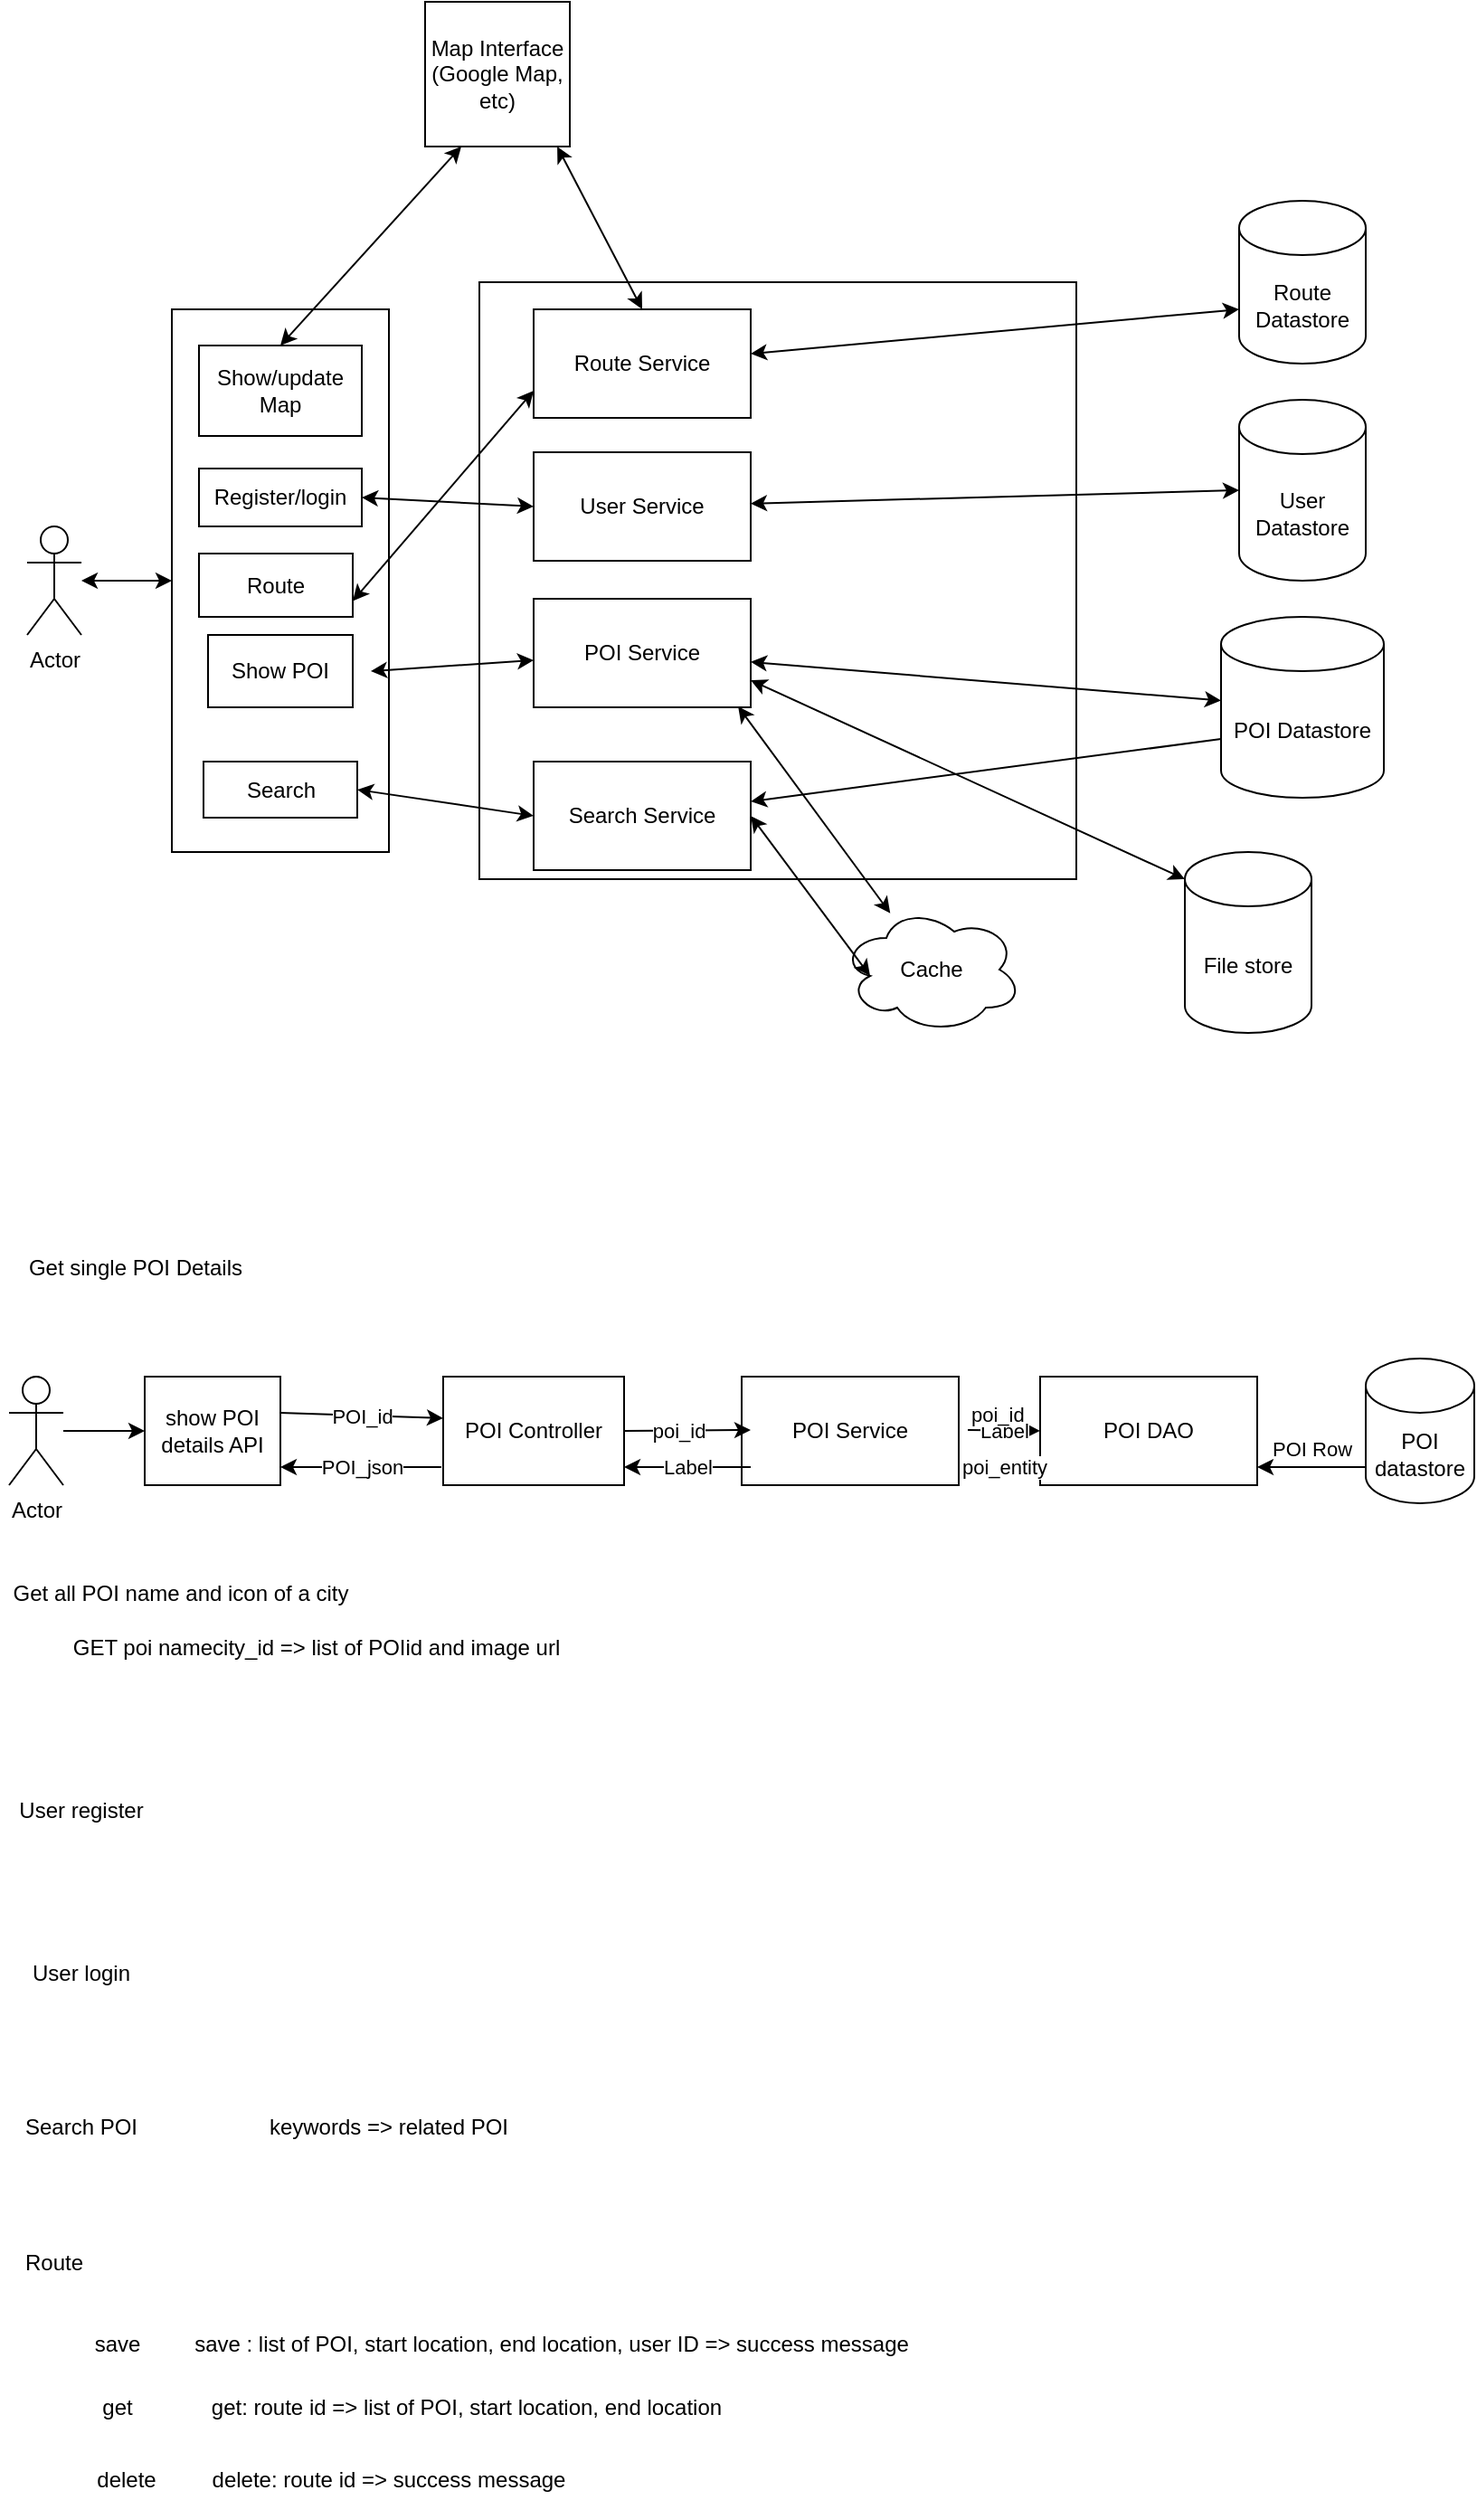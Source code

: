 <mxfile version="14.7.7" type="github" pages="4">
  <diagram id="kNzsvjjbeycu3PSovNkS" name="Page-1">
    <mxGraphModel grid="1" gridSize="10" guides="1" tooltips="1" connect="1" arrows="1" page="1" fold="1" pageScale="1" pageWidth="1100" pageHeight="850" math="0" shadow="0">
      <root>
        <mxCell id="0" />
        <mxCell id="1" parent="0" />
        <mxCell id="t5qHoFmcPcWfKDXQ28jl-11" value="" style="whiteSpace=wrap;html=1;aspect=fixed;" parent="1" vertex="1">
          <mxGeometry x="280" y="195" width="330" height="330" as="geometry" />
        </mxCell>
        <mxCell id="t5qHoFmcPcWfKDXQ28jl-2" value="Actor" style="shape=umlActor;verticalLabelPosition=bottom;verticalAlign=top;html=1;outlineConnect=0;" parent="1" vertex="1">
          <mxGeometry x="30" y="330" width="30" height="60" as="geometry" />
        </mxCell>
        <mxCell id="t5qHoFmcPcWfKDXQ28jl-3" value="Map Interface (Google Map, etc)" style="whiteSpace=wrap;html=1;aspect=fixed;" parent="1" vertex="1">
          <mxGeometry x="250" y="40" width="80" height="80" as="geometry" />
        </mxCell>
        <mxCell id="t5qHoFmcPcWfKDXQ28jl-5" value="POI Datastore" style="shape=cylinder3;whiteSpace=wrap;html=1;boundedLbl=1;backgroundOutline=1;size=15;" parent="1" vertex="1">
          <mxGeometry x="690" y="380" width="90" height="100" as="geometry" />
        </mxCell>
        <mxCell id="t5qHoFmcPcWfKDXQ28jl-12" value="Search Service" style="rounded=0;whiteSpace=wrap;html=1;" parent="1" vertex="1">
          <mxGeometry x="310" y="460" width="120" height="60" as="geometry" />
        </mxCell>
        <mxCell id="t5qHoFmcPcWfKDXQ28jl-13" value="" style="rounded=0;whiteSpace=wrap;html=1;" parent="1" vertex="1">
          <mxGeometry x="110" y="210" width="120" height="300" as="geometry" />
        </mxCell>
        <mxCell id="t5qHoFmcPcWfKDXQ28jl-14" value="" style="endArrow=classic;startArrow=classic;html=1;entryX=0;entryY=0.5;entryDx=0;entryDy=0;" parent="1" source="t5qHoFmcPcWfKDXQ28jl-2" target="t5qHoFmcPcWfKDXQ28jl-13" edge="1">
          <mxGeometry width="50" height="50" relative="1" as="geometry">
            <mxPoint x="400" y="400" as="sourcePoint" />
            <mxPoint x="450" y="350" as="targetPoint" />
          </mxGeometry>
        </mxCell>
        <mxCell id="t5qHoFmcPcWfKDXQ28jl-15" value="Cache" style="ellipse;shape=cloud;whiteSpace=wrap;html=1;" parent="1" vertex="1">
          <mxGeometry x="480" y="540" width="100" height="70" as="geometry" />
        </mxCell>
        <mxCell id="t5qHoFmcPcWfKDXQ28jl-16" value="" style="endArrow=classic;startArrow=classic;html=1;entryX=0.16;entryY=0.55;entryDx=0;entryDy=0;entryPerimeter=0;exitX=1;exitY=0.5;exitDx=0;exitDy=0;" parent="1" source="t5qHoFmcPcWfKDXQ28jl-12" target="t5qHoFmcPcWfKDXQ28jl-15" edge="1">
          <mxGeometry width="50" height="50" relative="1" as="geometry">
            <mxPoint x="400" y="400" as="sourcePoint" />
            <mxPoint x="450" y="350" as="targetPoint" />
          </mxGeometry>
        </mxCell>
        <mxCell id="t5qHoFmcPcWfKDXQ28jl-17" value="" style="endArrow=none;startArrow=classic;html=1;entryX=0;entryY=0;entryDx=0;entryDy=67.5;entryPerimeter=0;endFill=0;" parent="1" source="t5qHoFmcPcWfKDXQ28jl-12" target="t5qHoFmcPcWfKDXQ28jl-5" edge="1">
          <mxGeometry width="50" height="50" relative="1" as="geometry">
            <mxPoint x="400" y="400" as="sourcePoint" />
            <mxPoint x="450" y="350" as="targetPoint" />
          </mxGeometry>
        </mxCell>
        <mxCell id="t5qHoFmcPcWfKDXQ28jl-18" value="User Service" style="rounded=0;whiteSpace=wrap;html=1;" parent="1" vertex="1">
          <mxGeometry x="310" y="289" width="120" height="60" as="geometry" />
        </mxCell>
        <mxCell id="t5qHoFmcPcWfKDXQ28jl-20" value="" style="endArrow=classic;startArrow=classic;html=1;" parent="1" source="t5qHoFmcPcWfKDXQ28jl-21" target="t5qHoFmcPcWfKDXQ28jl-5" edge="1">
          <mxGeometry width="50" height="50" relative="1" as="geometry">
            <mxPoint x="400" y="400" as="sourcePoint" />
            <mxPoint x="450" y="350" as="targetPoint" />
          </mxGeometry>
        </mxCell>
        <mxCell id="t5qHoFmcPcWfKDXQ28jl-21" value="POI Service" style="rounded=0;whiteSpace=wrap;html=1;" parent="1" vertex="1">
          <mxGeometry x="310" y="370" width="120" height="60" as="geometry" />
        </mxCell>
        <mxCell id="t5qHoFmcPcWfKDXQ28jl-24" value="User Datastore" style="shape=cylinder3;whiteSpace=wrap;html=1;boundedLbl=1;backgroundOutline=1;size=15;" parent="1" vertex="1">
          <mxGeometry x="700" y="260" width="70" height="100" as="geometry" />
        </mxCell>
        <mxCell id="t5qHoFmcPcWfKDXQ28jl-25" value="" style="endArrow=classic;startArrow=classic;html=1;entryX=0;entryY=0.5;entryDx=0;entryDy=0;entryPerimeter=0;" parent="1" source="t5qHoFmcPcWfKDXQ28jl-18" target="t5qHoFmcPcWfKDXQ28jl-24" edge="1">
          <mxGeometry width="50" height="50" relative="1" as="geometry">
            <mxPoint x="400" y="390" as="sourcePoint" />
            <mxPoint x="450" y="340" as="targetPoint" />
          </mxGeometry>
        </mxCell>
        <mxCell id="t5qHoFmcPcWfKDXQ28jl-27" value="File store" style="shape=cylinder3;whiteSpace=wrap;html=1;boundedLbl=1;backgroundOutline=1;size=15;" parent="1" vertex="1">
          <mxGeometry x="670" y="510" width="70" height="100" as="geometry" />
        </mxCell>
        <mxCell id="t5qHoFmcPcWfKDXQ28jl-28" value="Route Service" style="rounded=0;whiteSpace=wrap;html=1;" parent="1" vertex="1">
          <mxGeometry x="310" y="210" width="120" height="60" as="geometry" />
        </mxCell>
        <mxCell id="t5qHoFmcPcWfKDXQ28jl-29" value="" style="endArrow=classic;startArrow=classic;html=1;entryX=0;entryY=0;entryDx=0;entryDy=15;entryPerimeter=0;exitX=1;exitY=0.75;exitDx=0;exitDy=0;" parent="1" source="t5qHoFmcPcWfKDXQ28jl-21" target="t5qHoFmcPcWfKDXQ28jl-27" edge="1">
          <mxGeometry width="50" height="50" relative="1" as="geometry">
            <mxPoint x="400" y="390" as="sourcePoint" />
            <mxPoint x="450" y="340" as="targetPoint" />
          </mxGeometry>
        </mxCell>
        <mxCell id="t5qHoFmcPcWfKDXQ28jl-30" value="Route Datastore" style="shape=cylinder3;whiteSpace=wrap;html=1;boundedLbl=1;backgroundOutline=1;size=15;" parent="1" vertex="1">
          <mxGeometry x="700" y="150" width="70" height="90" as="geometry" />
        </mxCell>
        <mxCell id="t5qHoFmcPcWfKDXQ28jl-31" value="" style="endArrow=classic;startArrow=classic;html=1;entryX=0;entryY=0;entryDx=0;entryDy=60;entryPerimeter=0;" parent="1" source="t5qHoFmcPcWfKDXQ28jl-28" target="t5qHoFmcPcWfKDXQ28jl-30" edge="1">
          <mxGeometry width="50" height="50" relative="1" as="geometry">
            <mxPoint x="400" y="390" as="sourcePoint" />
            <mxPoint x="450" y="340" as="targetPoint" />
          </mxGeometry>
        </mxCell>
        <mxCell id="t5qHoFmcPcWfKDXQ28jl-32" value="" style="endArrow=classic;startArrow=classic;html=1;entryX=0.913;entryY=1;entryDx=0;entryDy=0;entryPerimeter=0;exitX=0.5;exitY=0;exitDx=0;exitDy=0;" parent="1" source="t5qHoFmcPcWfKDXQ28jl-28" target="t5qHoFmcPcWfKDXQ28jl-3" edge="1">
          <mxGeometry width="50" height="50" relative="1" as="geometry">
            <mxPoint x="400" y="390" as="sourcePoint" />
            <mxPoint x="450" y="340" as="targetPoint" />
          </mxGeometry>
        </mxCell>
        <mxCell id="t5qHoFmcPcWfKDXQ28jl-33" value="Show/update Map" style="rounded=0;whiteSpace=wrap;html=1;" parent="1" vertex="1">
          <mxGeometry x="125" y="230" width="90" height="50" as="geometry" />
        </mxCell>
        <mxCell id="t5qHoFmcPcWfKDXQ28jl-35" value="" style="endArrow=classic;startArrow=classic;html=1;entryX=0.25;entryY=1;entryDx=0;entryDy=0;exitX=0.5;exitY=0;exitDx=0;exitDy=0;" parent="1" source="t5qHoFmcPcWfKDXQ28jl-33" target="t5qHoFmcPcWfKDXQ28jl-3" edge="1">
          <mxGeometry width="50" height="50" relative="1" as="geometry">
            <mxPoint x="400" y="380" as="sourcePoint" />
            <mxPoint x="450" y="330" as="targetPoint" />
          </mxGeometry>
        </mxCell>
        <mxCell id="t5qHoFmcPcWfKDXQ28jl-36" value="" style="endArrow=classic;startArrow=classic;html=1;exitX=0.942;exitY=0.992;exitDx=0;exitDy=0;exitPerimeter=0;" parent="1" source="t5qHoFmcPcWfKDXQ28jl-21" target="t5qHoFmcPcWfKDXQ28jl-15" edge="1">
          <mxGeometry width="50" height="50" relative="1" as="geometry">
            <mxPoint x="400" y="380" as="sourcePoint" />
            <mxPoint x="450" y="330" as="targetPoint" />
          </mxGeometry>
        </mxCell>
        <mxCell id="t5qHoFmcPcWfKDXQ28jl-37" value="Register/login" style="rounded=0;whiteSpace=wrap;html=1;" parent="1" vertex="1">
          <mxGeometry x="125" y="298" width="90" height="32" as="geometry" />
        </mxCell>
        <mxCell id="t5qHoFmcPcWfKDXQ28jl-38" value="" style="endArrow=classic;startArrow=classic;html=1;entryX=0;entryY=0.5;entryDx=0;entryDy=0;exitX=1;exitY=0.5;exitDx=0;exitDy=0;" parent="1" source="t5qHoFmcPcWfKDXQ28jl-37" target="t5qHoFmcPcWfKDXQ28jl-18" edge="1">
          <mxGeometry width="50" height="50" relative="1" as="geometry">
            <mxPoint x="400" y="380" as="sourcePoint" />
            <mxPoint x="450" y="330" as="targetPoint" />
          </mxGeometry>
        </mxCell>
        <mxCell id="t5qHoFmcPcWfKDXQ28jl-39" value="Search" style="rounded=0;whiteSpace=wrap;html=1;" parent="1" vertex="1">
          <mxGeometry x="127.5" y="460" width="85" height="31" as="geometry" />
        </mxCell>
        <mxCell id="t5qHoFmcPcWfKDXQ28jl-40" value="" style="endArrow=classic;startArrow=classic;html=1;entryX=0;entryY=0.5;entryDx=0;entryDy=0;exitX=1;exitY=0.5;exitDx=0;exitDy=0;" parent="1" source="t5qHoFmcPcWfKDXQ28jl-39" target="t5qHoFmcPcWfKDXQ28jl-12" edge="1">
          <mxGeometry width="50" height="50" relative="1" as="geometry">
            <mxPoint x="400" y="380" as="sourcePoint" />
            <mxPoint x="450" y="330" as="targetPoint" />
          </mxGeometry>
        </mxCell>
        <mxCell id="t5qHoFmcPcWfKDXQ28jl-41" value="Show POI" style="rounded=0;whiteSpace=wrap;html=1;" parent="1" vertex="1">
          <mxGeometry x="130" y="390" width="80" height="40" as="geometry" />
        </mxCell>
        <mxCell id="t5qHoFmcPcWfKDXQ28jl-42" value="" style="endArrow=classic;startArrow=classic;html=1;" parent="1" target="t5qHoFmcPcWfKDXQ28jl-21" edge="1">
          <mxGeometry width="50" height="50" relative="1" as="geometry">
            <mxPoint x="220" y="410" as="sourcePoint" />
            <mxPoint x="450" y="330" as="targetPoint" />
          </mxGeometry>
        </mxCell>
        <mxCell id="t5qHoFmcPcWfKDXQ28jl-43" value="Route" style="rounded=0;whiteSpace=wrap;html=1;" parent="1" vertex="1">
          <mxGeometry x="125" y="345" width="85" height="35" as="geometry" />
        </mxCell>
        <mxCell id="t5qHoFmcPcWfKDXQ28jl-45" value="" style="endArrow=classic;startArrow=classic;html=1;entryX=0;entryY=0.75;entryDx=0;entryDy=0;exitX=1;exitY=0.75;exitDx=0;exitDy=0;" parent="1" source="t5qHoFmcPcWfKDXQ28jl-43" target="t5qHoFmcPcWfKDXQ28jl-28" edge="1">
          <mxGeometry width="50" height="50" relative="1" as="geometry">
            <mxPoint x="400" y="380" as="sourcePoint" />
            <mxPoint x="450" y="330" as="targetPoint" />
          </mxGeometry>
        </mxCell>
        <mxCell id="ADsMzs2XNh3c-vHGguk0-4" value="Actor" style="shape=umlActor;verticalLabelPosition=bottom;verticalAlign=top;html=1;outlineConnect=0;" parent="1" vertex="1">
          <mxGeometry x="20" y="800" width="30" height="60" as="geometry" />
        </mxCell>
        <mxCell id="ADsMzs2XNh3c-vHGguk0-5" value="show POI details API" style="rounded=0;whiteSpace=wrap;html=1;" parent="1" vertex="1">
          <mxGeometry x="95" y="800" width="75" height="60" as="geometry" />
        </mxCell>
        <mxCell id="ADsMzs2XNh3c-vHGguk0-6" value="POI Controller" style="rounded=0;whiteSpace=wrap;html=1;" parent="1" vertex="1">
          <mxGeometry x="260" y="800" width="100" height="60" as="geometry" />
        </mxCell>
        <mxCell id="ADsMzs2XNh3c-vHGguk0-7" value="POI Service" style="rounded=0;whiteSpace=wrap;html=1;" parent="1" vertex="1">
          <mxGeometry x="425" y="800" width="120" height="60" as="geometry" />
        </mxCell>
        <mxCell id="ADsMzs2XNh3c-vHGguk0-8" value="POI DAO" style="rounded=0;whiteSpace=wrap;html=1;" parent="1" vertex="1">
          <mxGeometry x="590" y="800" width="120" height="60" as="geometry" />
        </mxCell>
        <mxCell id="ADsMzs2XNh3c-vHGguk0-9" value="POI datastore" style="shape=cylinder3;whiteSpace=wrap;html=1;boundedLbl=1;backgroundOutline=1;size=15;" parent="1" vertex="1">
          <mxGeometry x="770" y="790" width="60" height="80" as="geometry" />
        </mxCell>
        <mxCell id="ADsMzs2XNh3c-vHGguk0-10" value="" style="endArrow=classic;html=1;entryX=0;entryY=0.383;entryDx=0;entryDy=0;entryPerimeter=0;" parent="1" target="ADsMzs2XNh3c-vHGguk0-6" edge="1">
          <mxGeometry relative="1" as="geometry">
            <mxPoint x="170" y="820" as="sourcePoint" />
            <mxPoint x="240" y="820" as="targetPoint" />
          </mxGeometry>
        </mxCell>
        <mxCell id="ADsMzs2XNh3c-vHGguk0-13" value="POI_id" style="edgeLabel;html=1;align=center;verticalAlign=middle;resizable=0;points=[];" parent="ADsMzs2XNh3c-vHGguk0-10" vertex="1" connectable="0">
          <mxGeometry x="0.35" y="1" relative="1" as="geometry">
            <mxPoint x="-16" y="1" as="offset" />
          </mxGeometry>
        </mxCell>
        <mxCell id="ADsMzs2XNh3c-vHGguk0-12" value="" style="endArrow=classic;html=1;entryX=0;entryY=0.5;entryDx=0;entryDy=0;" parent="1" source="ADsMzs2XNh3c-vHGguk0-4" target="ADsMzs2XNh3c-vHGguk0-5" edge="1">
          <mxGeometry width="50" height="50" relative="1" as="geometry">
            <mxPoint x="50" y="840" as="sourcePoint" />
            <mxPoint x="100" y="790" as="targetPoint" />
          </mxGeometry>
        </mxCell>
        <mxCell id="ADsMzs2XNh3c-vHGguk0-16" value="poi_id" style="endArrow=classic;html=1;exitX=1;exitY=0.5;exitDx=0;exitDy=0;" parent="1" source="ADsMzs2XNh3c-vHGguk0-6" edge="1">
          <mxGeometry x="-0.149" relative="1" as="geometry">
            <mxPoint x="380" y="829.5" as="sourcePoint" />
            <mxPoint x="430" y="830" as="targetPoint" />
            <Array as="points">
              <mxPoint x="430" y="829.5" />
            </Array>
            <mxPoint as="offset" />
          </mxGeometry>
        </mxCell>
        <mxCell id="ADsMzs2XNh3c-vHGguk0-18" value="" style="endArrow=classic;html=1;" parent="1" edge="1">
          <mxGeometry relative="1" as="geometry">
            <mxPoint x="550" y="829.5" as="sourcePoint" />
            <mxPoint x="590" y="830" as="targetPoint" />
          </mxGeometry>
        </mxCell>
        <mxCell id="ADsMzs2XNh3c-vHGguk0-19" value="Label" style="edgeLabel;resizable=0;html=1;align=center;verticalAlign=middle;" parent="ADsMzs2XNh3c-vHGguk0-18" connectable="0" vertex="1">
          <mxGeometry relative="1" as="geometry" />
        </mxCell>
        <mxCell id="ADsMzs2XNh3c-vHGguk0-20" value="poi_id" style="edgeLabel;resizable=0;html=1;align=left;verticalAlign=bottom;" parent="ADsMzs2XNh3c-vHGguk0-18" connectable="0" vertex="1">
          <mxGeometry x="-1" relative="1" as="geometry" />
        </mxCell>
        <mxCell id="ADsMzs2XNh3c-vHGguk0-21" value="" style="endArrow=classic;html=1;" parent="1" edge="1">
          <mxGeometry relative="1" as="geometry">
            <mxPoint x="770" y="850" as="sourcePoint" />
            <mxPoint x="710" y="850" as="targetPoint" />
          </mxGeometry>
        </mxCell>
        <mxCell id="ADsMzs2XNh3c-vHGguk0-22" value="POI Row" style="edgeLabel;resizable=0;html=1;align=center;verticalAlign=middle;" parent="ADsMzs2XNh3c-vHGguk0-21" connectable="0" vertex="1">
          <mxGeometry relative="1" as="geometry">
            <mxPoint y="-10" as="offset" />
          </mxGeometry>
        </mxCell>
        <mxCell id="ADsMzs2XNh3c-vHGguk0-23" value="poi_entity" style="endArrow=classic;html=1;" parent="1" edge="1">
          <mxGeometry relative="1" as="geometry">
            <mxPoint x="590" y="850" as="sourcePoint" />
            <mxPoint x="550" y="850" as="targetPoint" />
          </mxGeometry>
        </mxCell>
        <mxCell id="ADsMzs2XNh3c-vHGguk0-25" value="entity" style="endArrow=classic;html=1;" parent="1" edge="1">
          <mxGeometry relative="1" as="geometry">
            <mxPoint x="430" y="850" as="sourcePoint" />
            <mxPoint x="360" y="850" as="targetPoint" />
          </mxGeometry>
        </mxCell>
        <mxCell id="ADsMzs2XNh3c-vHGguk0-26" value="Label" style="edgeLabel;resizable=0;html=1;align=center;verticalAlign=middle;" parent="ADsMzs2XNh3c-vHGguk0-25" connectable="0" vertex="1">
          <mxGeometry relative="1" as="geometry" />
        </mxCell>
        <mxCell id="ADsMzs2XNh3c-vHGguk0-27" value="POI_json" style="endArrow=classic;html=1;" parent="1" edge="1">
          <mxGeometry relative="1" as="geometry">
            <mxPoint x="259" y="850" as="sourcePoint" />
            <mxPoint x="170" y="850" as="targetPoint" />
          </mxGeometry>
        </mxCell>
        <mxCell id="ADsMzs2XNh3c-vHGguk0-29" value="Get single POI Details" style="text;html=1;strokeColor=none;fillColor=none;align=center;verticalAlign=middle;whiteSpace=wrap;rounded=0;" parent="1" vertex="1">
          <mxGeometry x="20" y="730" width="140" height="20" as="geometry" />
        </mxCell>
        <mxCell id="B7q8sF04wc4RiD9ppFUX-1" value="Get all POI name and icon of a city" style="text;html=1;strokeColor=none;fillColor=none;align=center;verticalAlign=middle;whiteSpace=wrap;rounded=0;" vertex="1" parent="1">
          <mxGeometry x="15" y="910" width="200" height="20" as="geometry" />
        </mxCell>
        <mxCell id="0vp1MS_QijiNhVrhRR7S-1" value="GET poi namecity_id =&amp;gt; list of POIid and image url" style="text;html=1;strokeColor=none;fillColor=none;align=center;verticalAlign=middle;whiteSpace=wrap;rounded=0;" vertex="1" parent="1">
          <mxGeometry x="20" y="940" width="340" height="20" as="geometry" />
        </mxCell>
        <mxCell id="B7q8sF04wc4RiD9ppFUX-2" value="User register" style="text;html=1;strokeColor=none;fillColor=none;align=center;verticalAlign=middle;whiteSpace=wrap;rounded=0;" vertex="1" parent="1">
          <mxGeometry x="15" y="1030" width="90" height="20" as="geometry" />
        </mxCell>
        <mxCell id="B7q8sF04wc4RiD9ppFUX-4" value="User login" style="text;html=1;strokeColor=none;fillColor=none;align=center;verticalAlign=middle;whiteSpace=wrap;rounded=0;" vertex="1" parent="1">
          <mxGeometry x="15" y="1120" width="90" height="20" as="geometry" />
        </mxCell>
        <mxCell id="B7q8sF04wc4RiD9ppFUX-5" value="Search POI" style="text;html=1;strokeColor=none;fillColor=none;align=center;verticalAlign=middle;whiteSpace=wrap;rounded=0;" vertex="1" parent="1">
          <mxGeometry x="20" y="1210" width="80" height="10" as="geometry" />
        </mxCell>
        <mxCell id="B7q8sF04wc4RiD9ppFUX-6" value="Route" style="text;html=1;strokeColor=none;fillColor=none;align=center;verticalAlign=middle;whiteSpace=wrap;rounded=0;" vertex="1" parent="1">
          <mxGeometry x="25" y="1280" width="40" height="20" as="geometry" />
        </mxCell>
        <mxCell id="0vp1MS_QijiNhVrhRR7S-2" value="keywords =&amp;gt; related POI" style="text;html=1;strokeColor=none;fillColor=none;align=center;verticalAlign=middle;whiteSpace=wrap;rounded=0;" vertex="1" parent="1">
          <mxGeometry x="60" y="1205" width="340" height="20" as="geometry" />
        </mxCell>
        <mxCell id="B7q8sF04wc4RiD9ppFUX-7" value="save" style="text;html=1;strokeColor=none;fillColor=none;align=center;verticalAlign=middle;whiteSpace=wrap;rounded=0;" vertex="1" parent="1">
          <mxGeometry x="60" y="1320" width="40" height="30" as="geometry" />
        </mxCell>
        <mxCell id="0vp1MS_QijiNhVrhRR7S-3" value="save : list of POI, start location, end location, user ID =&amp;gt; success message" style="text;html=1;strokeColor=none;fillColor=none;align=center;verticalAlign=middle;whiteSpace=wrap;rounded=0;" vertex="1" parent="1">
          <mxGeometry x="120" y="1325" width="400" height="20" as="geometry" />
        </mxCell>
        <mxCell id="B7q8sF04wc4RiD9ppFUX-8" value="get" style="text;html=1;strokeColor=none;fillColor=none;align=center;verticalAlign=middle;whiteSpace=wrap;rounded=0;" vertex="1" parent="1">
          <mxGeometry x="60" y="1360" width="40" height="20" as="geometry" />
        </mxCell>
        <mxCell id="0vp1MS_QijiNhVrhRR7S-4" value="get: route id =&amp;gt; list of POI, start location, end location" style="text;html=1;strokeColor=none;fillColor=none;align=center;verticalAlign=middle;whiteSpace=wrap;rounded=0;" vertex="1" parent="1">
          <mxGeometry x="127.5" y="1360" width="290" height="20" as="geometry" />
        </mxCell>
        <mxCell id="B7q8sF04wc4RiD9ppFUX-9" value="delete" style="text;html=1;strokeColor=none;fillColor=none;align=center;verticalAlign=middle;whiteSpace=wrap;rounded=0;" vertex="1" parent="1">
          <mxGeometry x="65" y="1400" width="40" height="20" as="geometry" />
        </mxCell>
        <mxCell id="0vp1MS_QijiNhVrhRR7S-5" value="delete: route id =&amp;gt; success message" style="text;html=1;strokeColor=none;fillColor=none;align=center;verticalAlign=middle;whiteSpace=wrap;rounded=0;" vertex="1" parent="1">
          <mxGeometry x="130" y="1400" width="200" height="20" as="geometry" />
        </mxCell>
      </root>
    </mxGraphModel>
  </diagram>
  <diagram id="aDnz6DyPfGt7BgsXZk0M" name="Page-2">
    <mxGraphModel dx="1550" dy="777" grid="1" gridSize="10" guides="1" tooltips="1" connect="1" arrows="1" fold="1" page="1" pageScale="1" pageWidth="1100" pageHeight="850" math="0" shadow="0">
      <root>
        <mxCell id="64hU7iYNRlZ3EdSoB02A-0" />
        <mxCell id="64hU7iYNRlZ3EdSoB02A-1" parent="64hU7iYNRlZ3EdSoB02A-0" />
        <mxCell id="tGV0RQAGPbp4HRWJ19ka-0" value="Actor" style="shape=umlActor;verticalLabelPosition=bottom;verticalAlign=top;html=1;outlineConnect=0;" vertex="1" parent="64hU7iYNRlZ3EdSoB02A-1">
          <mxGeometry x="45" y="50" width="30" height="60" as="geometry" />
        </mxCell>
        <mxCell id="tGV0RQAGPbp4HRWJ19ka-1" value="show POI details API" style="rounded=0;whiteSpace=wrap;html=1;" vertex="1" parent="64hU7iYNRlZ3EdSoB02A-1">
          <mxGeometry x="120" y="50" width="75" height="60" as="geometry" />
        </mxCell>
        <mxCell id="tGV0RQAGPbp4HRWJ19ka-2" value="POI Controller" style="rounded=0;whiteSpace=wrap;html=1;" vertex="1" parent="64hU7iYNRlZ3EdSoB02A-1">
          <mxGeometry x="285" y="50" width="100" height="60" as="geometry" />
        </mxCell>
        <mxCell id="tGV0RQAGPbp4HRWJ19ka-3" value="POI Service" style="rounded=0;whiteSpace=wrap;html=1;" vertex="1" parent="64hU7iYNRlZ3EdSoB02A-1">
          <mxGeometry x="450" y="50" width="120" height="60" as="geometry" />
        </mxCell>
        <mxCell id="tGV0RQAGPbp4HRWJ19ka-4" value="POI DAO" style="rounded=0;whiteSpace=wrap;html=1;" vertex="1" parent="64hU7iYNRlZ3EdSoB02A-1">
          <mxGeometry x="615" y="50" width="120" height="60" as="geometry" />
        </mxCell>
        <mxCell id="tGV0RQAGPbp4HRWJ19ka-5" value="POI datastore" style="shape=cylinder3;whiteSpace=wrap;html=1;boundedLbl=1;backgroundOutline=1;size=15;" vertex="1" parent="64hU7iYNRlZ3EdSoB02A-1">
          <mxGeometry x="795" y="40" width="60" height="80" as="geometry" />
        </mxCell>
        <mxCell id="tGV0RQAGPbp4HRWJ19ka-6" value="" style="endArrow=classic;html=1;entryX=0;entryY=0.383;entryDx=0;entryDy=0;entryPerimeter=0;" edge="1" parent="64hU7iYNRlZ3EdSoB02A-1" target="tGV0RQAGPbp4HRWJ19ka-2">
          <mxGeometry relative="1" as="geometry">
            <mxPoint x="195" y="70" as="sourcePoint" />
            <mxPoint x="265" y="70" as="targetPoint" />
          </mxGeometry>
        </mxCell>
        <mxCell id="tGV0RQAGPbp4HRWJ19ka-7" value="POI_id" style="edgeLabel;html=1;align=center;verticalAlign=middle;resizable=0;points=[];" vertex="1" connectable="0" parent="tGV0RQAGPbp4HRWJ19ka-6">
          <mxGeometry x="0.35" y="1" relative="1" as="geometry">
            <mxPoint x="-16" y="1" as="offset" />
          </mxGeometry>
        </mxCell>
        <mxCell id="tGV0RQAGPbp4HRWJ19ka-8" value="" style="endArrow=classic;html=1;entryX=0;entryY=0.5;entryDx=0;entryDy=0;" edge="1" parent="64hU7iYNRlZ3EdSoB02A-1" source="tGV0RQAGPbp4HRWJ19ka-0" target="tGV0RQAGPbp4HRWJ19ka-1">
          <mxGeometry width="50" height="50" relative="1" as="geometry">
            <mxPoint x="75" y="90" as="sourcePoint" />
            <mxPoint x="125" y="40" as="targetPoint" />
          </mxGeometry>
        </mxCell>
        <mxCell id="tGV0RQAGPbp4HRWJ19ka-9" value="poi_id" style="endArrow=classic;html=1;exitX=1;exitY=0.5;exitDx=0;exitDy=0;" edge="1" parent="64hU7iYNRlZ3EdSoB02A-1" source="tGV0RQAGPbp4HRWJ19ka-2">
          <mxGeometry x="-0.149" relative="1" as="geometry">
            <mxPoint x="405" y="79.5" as="sourcePoint" />
            <mxPoint x="455" y="80" as="targetPoint" />
            <Array as="points">
              <mxPoint x="455" y="79.5" />
            </Array>
            <mxPoint as="offset" />
          </mxGeometry>
        </mxCell>
        <mxCell id="tGV0RQAGPbp4HRWJ19ka-10" value="" style="endArrow=classic;html=1;" edge="1" parent="64hU7iYNRlZ3EdSoB02A-1">
          <mxGeometry relative="1" as="geometry">
            <mxPoint x="575" y="79.5" as="sourcePoint" />
            <mxPoint x="615" y="80" as="targetPoint" />
          </mxGeometry>
        </mxCell>
        <mxCell id="tGV0RQAGPbp4HRWJ19ka-11" value="Label" style="edgeLabel;resizable=0;html=1;align=center;verticalAlign=middle;" connectable="0" vertex="1" parent="tGV0RQAGPbp4HRWJ19ka-10">
          <mxGeometry relative="1" as="geometry" />
        </mxCell>
        <mxCell id="tGV0RQAGPbp4HRWJ19ka-12" value="poi_id" style="edgeLabel;resizable=0;html=1;align=left;verticalAlign=bottom;" connectable="0" vertex="1" parent="tGV0RQAGPbp4HRWJ19ka-10">
          <mxGeometry x="-1" relative="1" as="geometry" />
        </mxCell>
        <mxCell id="tGV0RQAGPbp4HRWJ19ka-13" value="" style="endArrow=classic;html=1;" edge="1" parent="64hU7iYNRlZ3EdSoB02A-1">
          <mxGeometry relative="1" as="geometry">
            <mxPoint x="795" y="100" as="sourcePoint" />
            <mxPoint x="735" y="100" as="targetPoint" />
          </mxGeometry>
        </mxCell>
        <mxCell id="tGV0RQAGPbp4HRWJ19ka-14" value="POI Row" style="edgeLabel;resizable=0;html=1;align=center;verticalAlign=middle;" connectable="0" vertex="1" parent="tGV0RQAGPbp4HRWJ19ka-13">
          <mxGeometry relative="1" as="geometry">
            <mxPoint y="-10" as="offset" />
          </mxGeometry>
        </mxCell>
        <mxCell id="tGV0RQAGPbp4HRWJ19ka-15" value="poi_entity" style="endArrow=classic;html=1;" edge="1" parent="64hU7iYNRlZ3EdSoB02A-1">
          <mxGeometry relative="1" as="geometry">
            <mxPoint x="615" y="100" as="sourcePoint" />
            <mxPoint x="575" y="100" as="targetPoint" />
          </mxGeometry>
        </mxCell>
        <mxCell id="tGV0RQAGPbp4HRWJ19ka-16" value="entity" style="endArrow=classic;html=1;" edge="1" parent="64hU7iYNRlZ3EdSoB02A-1">
          <mxGeometry relative="1" as="geometry">
            <mxPoint x="455" y="100" as="sourcePoint" />
            <mxPoint x="385" y="100" as="targetPoint" />
          </mxGeometry>
        </mxCell>
        <mxCell id="tGV0RQAGPbp4HRWJ19ka-17" value="Label" style="edgeLabel;resizable=0;html=1;align=center;verticalAlign=middle;" connectable="0" vertex="1" parent="tGV0RQAGPbp4HRWJ19ka-16">
          <mxGeometry relative="1" as="geometry" />
        </mxCell>
        <mxCell id="tGV0RQAGPbp4HRWJ19ka-18" value="POI_json" style="endArrow=classic;html=1;" edge="1" parent="64hU7iYNRlZ3EdSoB02A-1">
          <mxGeometry relative="1" as="geometry">
            <mxPoint x="284" y="100" as="sourcePoint" />
            <mxPoint x="195" y="100" as="targetPoint" />
          </mxGeometry>
        </mxCell>
        <mxCell id="tGV0RQAGPbp4HRWJ19ka-19" value="Get all POI name and icon of a city" style="text;html=1;strokeColor=none;fillColor=none;align=center;verticalAlign=middle;whiteSpace=wrap;rounded=0;" vertex="1" parent="64hU7iYNRlZ3EdSoB02A-1">
          <mxGeometry x="40" y="200" width="200" height="20" as="geometry" />
        </mxCell>
        <mxCell id="tGV0RQAGPbp4HRWJ19ka-20" value="GET poi namecity_id =&amp;gt; list of POIid and image url" style="text;html=1;strokeColor=none;fillColor=none;align=center;verticalAlign=middle;whiteSpace=wrap;rounded=0;" vertex="1" parent="64hU7iYNRlZ3EdSoB02A-1">
          <mxGeometry x="45" y="230" width="340" height="20" as="geometry" />
        </mxCell>
        <mxCell id="tGV0RQAGPbp4HRWJ19ka-21" value="User register" style="text;html=1;strokeColor=none;fillColor=none;align=center;verticalAlign=middle;whiteSpace=wrap;rounded=0;" vertex="1" parent="64hU7iYNRlZ3EdSoB02A-1">
          <mxGeometry x="40" y="320" width="90" height="20" as="geometry" />
        </mxCell>
        <mxCell id="tGV0RQAGPbp4HRWJ19ka-22" value="User login" style="text;html=1;strokeColor=none;fillColor=none;align=center;verticalAlign=middle;whiteSpace=wrap;rounded=0;" vertex="1" parent="64hU7iYNRlZ3EdSoB02A-1">
          <mxGeometry x="40" y="410" width="90" height="20" as="geometry" />
        </mxCell>
        <mxCell id="tGV0RQAGPbp4HRWJ19ka-23" value="Search POI" style="text;html=1;strokeColor=none;fillColor=none;align=center;verticalAlign=middle;whiteSpace=wrap;rounded=0;" vertex="1" parent="64hU7iYNRlZ3EdSoB02A-1">
          <mxGeometry x="45" y="500" width="80" height="10" as="geometry" />
        </mxCell>
        <mxCell id="tGV0RQAGPbp4HRWJ19ka-24" value="Route" style="text;html=1;strokeColor=none;fillColor=none;align=center;verticalAlign=middle;whiteSpace=wrap;rounded=0;" vertex="1" parent="64hU7iYNRlZ3EdSoB02A-1">
          <mxGeometry x="50" y="570" width="40" height="20" as="geometry" />
        </mxCell>
        <mxCell id="tGV0RQAGPbp4HRWJ19ka-25" value="keywords =&amp;gt; related POI" style="text;html=1;strokeColor=none;fillColor=none;align=center;verticalAlign=middle;whiteSpace=wrap;rounded=0;" vertex="1" parent="64hU7iYNRlZ3EdSoB02A-1">
          <mxGeometry x="85" y="495" width="340" height="20" as="geometry" />
        </mxCell>
        <mxCell id="tGV0RQAGPbp4HRWJ19ka-26" value="save" style="text;html=1;strokeColor=none;fillColor=none;align=center;verticalAlign=middle;whiteSpace=wrap;rounded=0;" vertex="1" parent="64hU7iYNRlZ3EdSoB02A-1">
          <mxGeometry x="85" y="610" width="40" height="30" as="geometry" />
        </mxCell>
        <mxCell id="tGV0RQAGPbp4HRWJ19ka-27" value="save : list of POI, start location, end location, user ID =&amp;gt; success message" style="text;html=1;strokeColor=none;fillColor=none;align=center;verticalAlign=middle;whiteSpace=wrap;rounded=0;" vertex="1" parent="64hU7iYNRlZ3EdSoB02A-1">
          <mxGeometry x="145" y="615" width="400" height="20" as="geometry" />
        </mxCell>
        <mxCell id="tGV0RQAGPbp4HRWJ19ka-28" value="get" style="text;html=1;strokeColor=none;fillColor=none;align=center;verticalAlign=middle;whiteSpace=wrap;rounded=0;" vertex="1" parent="64hU7iYNRlZ3EdSoB02A-1">
          <mxGeometry x="85" y="650" width="40" height="20" as="geometry" />
        </mxCell>
        <mxCell id="tGV0RQAGPbp4HRWJ19ka-29" value="get: route id =&amp;gt; list of POI, start location, end location" style="text;html=1;strokeColor=none;fillColor=none;align=center;verticalAlign=middle;whiteSpace=wrap;rounded=0;" vertex="1" parent="64hU7iYNRlZ3EdSoB02A-1">
          <mxGeometry x="152.5" y="650" width="290" height="20" as="geometry" />
        </mxCell>
        <mxCell id="tGV0RQAGPbp4HRWJ19ka-30" value="delete" style="text;html=1;strokeColor=none;fillColor=none;align=center;verticalAlign=middle;whiteSpace=wrap;rounded=0;" vertex="1" parent="64hU7iYNRlZ3EdSoB02A-1">
          <mxGeometry x="90" y="690" width="40" height="20" as="geometry" />
        </mxCell>
        <mxCell id="tGV0RQAGPbp4HRWJ19ka-31" value="delete: route id =&amp;gt; success message" style="text;html=1;strokeColor=none;fillColor=none;align=center;verticalAlign=middle;whiteSpace=wrap;rounded=0;" vertex="1" parent="64hU7iYNRlZ3EdSoB02A-1">
          <mxGeometry x="155" y="690" width="200" height="20" as="geometry" />
        </mxCell>
        <mxCell id="PArUXnBDU9vjnv2JVuY4-0" value="Get single POI Details" style="text;html=1;strokeColor=none;fillColor=none;align=center;verticalAlign=middle;whiteSpace=wrap;rounded=0;" vertex="1" parent="64hU7iYNRlZ3EdSoB02A-1">
          <mxGeometry x="45" y="10" width="140" height="20" as="geometry" />
        </mxCell>
      </root>
    </mxGraphModel>
  </diagram>
  <diagram id="vIomOW-KXKCeowCdKZjt" name="Page-3">
    <mxGraphModel dx="1368" dy="774" grid="1" gridSize="10" guides="1" tooltips="1" connect="1" arrows="1" fold="1" page="1" pageScale="1" pageWidth="1100" pageHeight="850" math="0" shadow="0">
      <root>
        <mxCell id="p6OCDpKVyRzsIYxjgI_i-0" />
        <mxCell id="p6OCDpKVyRzsIYxjgI_i-1" parent="p6OCDpKVyRzsIYxjgI_i-0" />
      </root>
    </mxGraphModel>
  </diagram>
  <diagram id="4t7Tb-zq47v6putT00Ma" name="Page-2">
    <mxGraphModel dx="1422" dy="705" grid="1" gridSize="10" guides="1" tooltips="1" connect="1" arrows="1" fold="1" page="1" pageScale="1" pageWidth="850" pageHeight="1100" math="0" shadow="0">
      <root>
        <mxCell id="6lm8RzmNJODxTCO4I42m-0" />
        <mxCell id="6lm8RzmNJODxTCO4I42m-1" parent="6lm8RzmNJODxTCO4I42m-0" />
      </root>
    </mxGraphModel>
  </diagram>
</mxfile>
